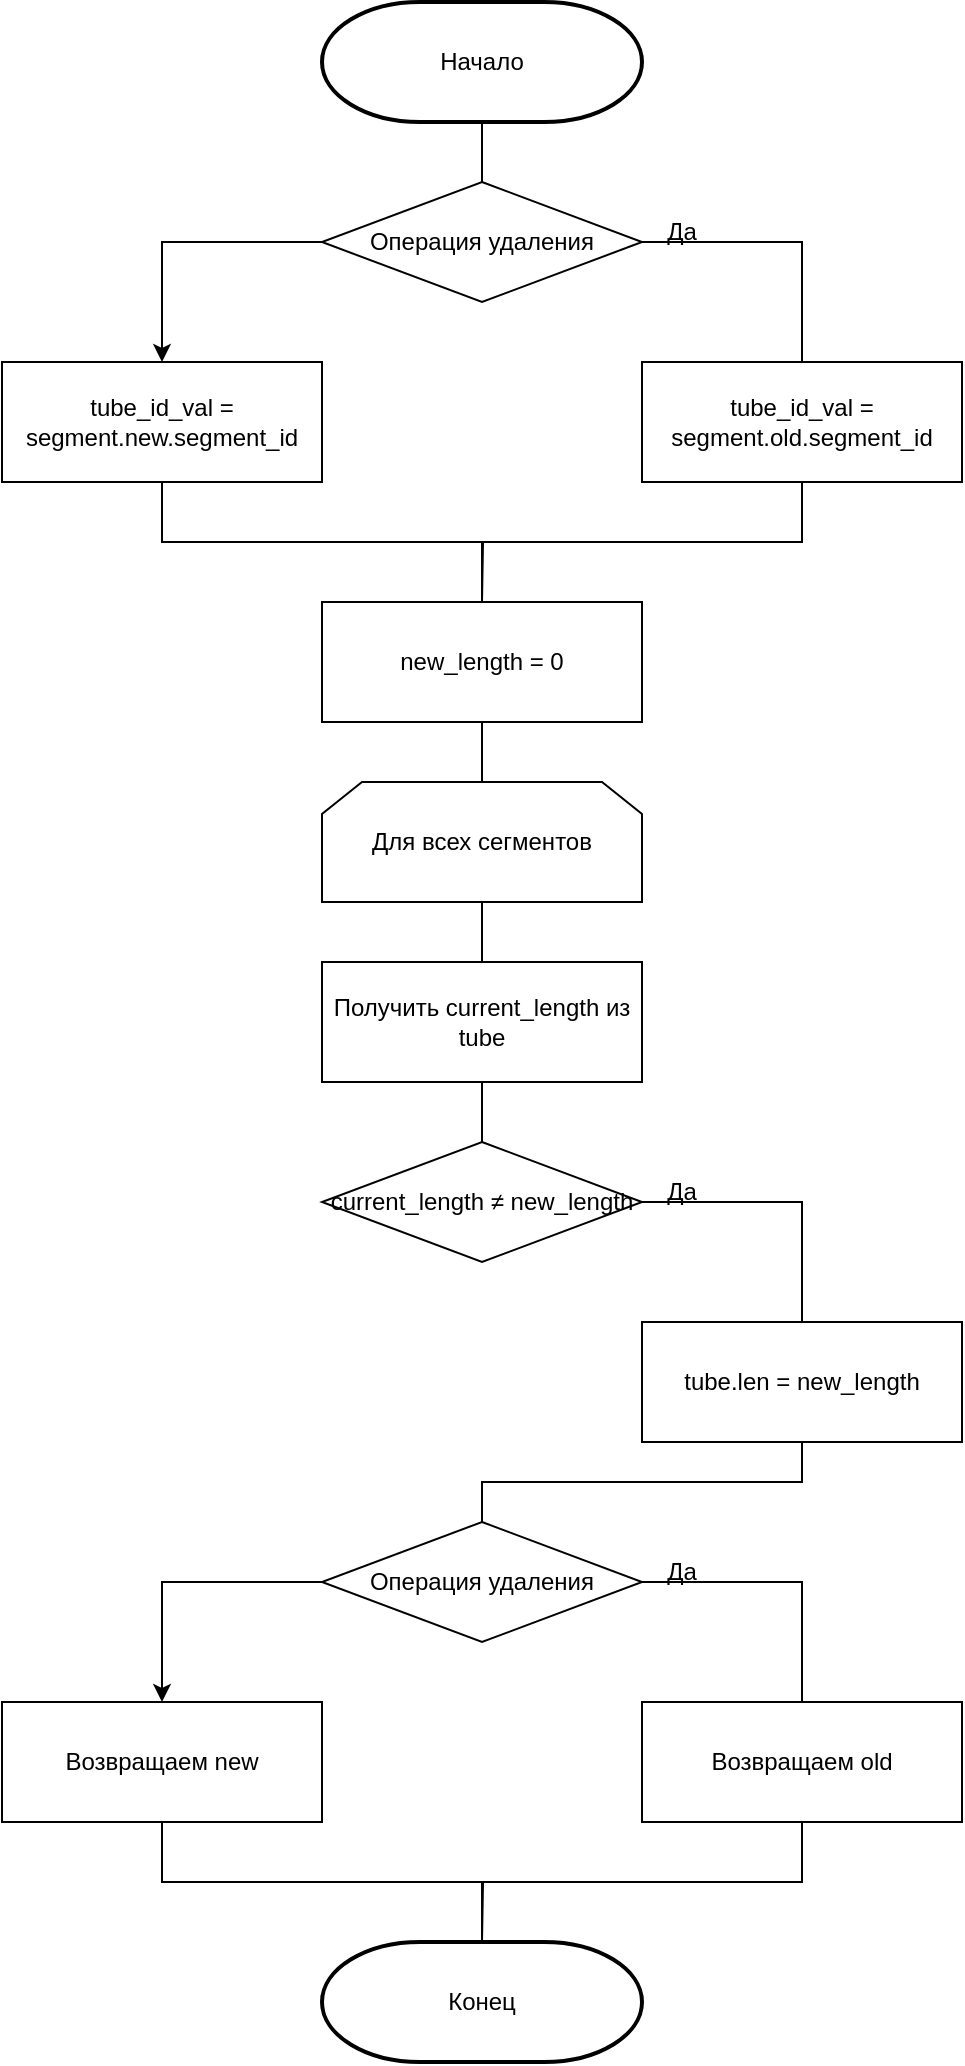 <mxfile version="26.2.2">
  <diagram name="Страница — 1" id="lUguvO9q1YCbwz1ahQz8">
    <mxGraphModel dx="1187" dy="891" grid="1" gridSize="10" guides="1" tooltips="1" connect="1" arrows="1" fold="1" page="1" pageScale="1" pageWidth="827" pageHeight="1169" math="0" shadow="0">
      <root>
        <mxCell id="0" />
        <mxCell id="1" parent="0" />
        <mxCell id="KosYXQxXdpCm3GFWoXI4-1" style="edgeStyle=orthogonalEdgeStyle;rounded=0;orthogonalLoop=1;jettySize=auto;html=1;exitX=0.5;exitY=1;exitDx=0;exitDy=0;exitPerimeter=0;entryX=0.5;entryY=0;entryDx=0;entryDy=0;endArrow=none;startFill=0;" edge="1" parent="1" source="KosYXQxXdpCm3GFWoXI4-2" target="KosYXQxXdpCm3GFWoXI4-8">
          <mxGeometry relative="1" as="geometry" />
        </mxCell>
        <mxCell id="KosYXQxXdpCm3GFWoXI4-2" value="Начало" style="strokeWidth=2;html=1;shape=mxgraph.flowchart.terminator;whiteSpace=wrap;" vertex="1" parent="1">
          <mxGeometry x="320" y="30" width="160" height="60" as="geometry" />
        </mxCell>
        <mxCell id="KosYXQxXdpCm3GFWoXI4-3" value="Конец" style="strokeWidth=2;html=1;shape=mxgraph.flowchart.terminator;whiteSpace=wrap;" vertex="1" parent="1">
          <mxGeometry x="320" y="1000" width="160" height="60" as="geometry" />
        </mxCell>
        <mxCell id="KosYXQxXdpCm3GFWoXI4-4" style="edgeStyle=orthogonalEdgeStyle;rounded=0;orthogonalLoop=1;jettySize=auto;html=1;exitX=0.5;exitY=1;exitDx=0;exitDy=0;endArrow=none;startFill=0;" edge="1" parent="1" source="KosYXQxXdpCm3GFWoXI4-5">
          <mxGeometry relative="1" as="geometry">
            <mxPoint x="400" y="330.0" as="targetPoint" />
          </mxGeometry>
        </mxCell>
        <mxCell id="KosYXQxXdpCm3GFWoXI4-5" value="tube_id_val = segment.old.segment_id" style="rounded=0;whiteSpace=wrap;html=1;" vertex="1" parent="1">
          <mxGeometry x="480" y="210" width="160" height="60" as="geometry" />
        </mxCell>
        <mxCell id="KosYXQxXdpCm3GFWoXI4-6" style="edgeStyle=orthogonalEdgeStyle;rounded=0;orthogonalLoop=1;jettySize=auto;html=1;exitX=1;exitY=0.5;exitDx=0;exitDy=0;entryX=0.5;entryY=0;entryDx=0;entryDy=0;endArrow=none;startFill=0;" edge="1" parent="1" source="KosYXQxXdpCm3GFWoXI4-8" target="KosYXQxXdpCm3GFWoXI4-5">
          <mxGeometry relative="1" as="geometry" />
        </mxCell>
        <mxCell id="KosYXQxXdpCm3GFWoXI4-7" style="edgeStyle=orthogonalEdgeStyle;rounded=0;orthogonalLoop=1;jettySize=auto;html=1;exitX=0;exitY=0.5;exitDx=0;exitDy=0;entryX=0.5;entryY=0;entryDx=0;entryDy=0;" edge="1" parent="1" source="KosYXQxXdpCm3GFWoXI4-8" target="KosYXQxXdpCm3GFWoXI4-10">
          <mxGeometry relative="1" as="geometry" />
        </mxCell>
        <mxCell id="KosYXQxXdpCm3GFWoXI4-8" value="Операция удаления" style="rhombus;whiteSpace=wrap;html=1;" vertex="1" parent="1">
          <mxGeometry x="320" y="120" width="160" height="60" as="geometry" />
        </mxCell>
        <mxCell id="KosYXQxXdpCm3GFWoXI4-9" style="edgeStyle=orthogonalEdgeStyle;rounded=0;orthogonalLoop=1;jettySize=auto;html=1;exitX=0.5;exitY=1;exitDx=0;exitDy=0;entryX=0.5;entryY=0;entryDx=0;entryDy=0;endArrow=none;startFill=0;" edge="1" parent="1" source="KosYXQxXdpCm3GFWoXI4-10" target="KosYXQxXdpCm3GFWoXI4-18">
          <mxGeometry relative="1" as="geometry" />
        </mxCell>
        <mxCell id="KosYXQxXdpCm3GFWoXI4-10" value="tube_id_val = segment.new.segment_id" style="rounded=0;whiteSpace=wrap;html=1;" vertex="1" parent="1">
          <mxGeometry x="160" y="210" width="160" height="60" as="geometry" />
        </mxCell>
        <mxCell id="KosYXQxXdpCm3GFWoXI4-11" value="&lt;div&gt;&lt;br&gt;&lt;/div&gt;&lt;div&gt;&lt;br&gt;&lt;/div&gt;" style="edgeStyle=orthogonalEdgeStyle;rounded=0;orthogonalLoop=1;jettySize=auto;html=1;exitX=0.5;exitY=1;exitDx=0;exitDy=0;entryX=0.5;entryY=0;entryDx=0;entryDy=0;endArrow=none;startFill=0;" edge="1" parent="1" source="KosYXQxXdpCm3GFWoXI4-12" target="KosYXQxXdpCm3GFWoXI4-16">
          <mxGeometry relative="1" as="geometry" />
        </mxCell>
        <mxCell id="KosYXQxXdpCm3GFWoXI4-12" value="Для всех сегментов" style="shape=loopLimit;whiteSpace=wrap;html=1;" vertex="1" parent="1">
          <mxGeometry x="320" y="420" width="160" height="60" as="geometry" />
        </mxCell>
        <mxCell id="KosYXQxXdpCm3GFWoXI4-26" style="edgeStyle=orthogonalEdgeStyle;rounded=0;orthogonalLoop=1;jettySize=auto;html=1;exitX=0.5;exitY=1;exitDx=0;exitDy=0;entryX=0.5;entryY=0;entryDx=0;entryDy=0;endArrow=none;startFill=0;" edge="1" parent="1" source="KosYXQxXdpCm3GFWoXI4-16" target="KosYXQxXdpCm3GFWoXI4-24">
          <mxGeometry relative="1" as="geometry" />
        </mxCell>
        <mxCell id="KosYXQxXdpCm3GFWoXI4-16" value="Получить current_length из tube" style="rounded=0;whiteSpace=wrap;html=1;" vertex="1" parent="1">
          <mxGeometry x="320" y="510" width="160" height="60" as="geometry" />
        </mxCell>
        <mxCell id="KosYXQxXdpCm3GFWoXI4-17" style="edgeStyle=orthogonalEdgeStyle;rounded=0;orthogonalLoop=1;jettySize=auto;html=1;exitX=0.5;exitY=1;exitDx=0;exitDy=0;entryX=0.5;entryY=0;entryDx=0;entryDy=0;endArrow=none;startFill=0;" edge="1" parent="1" source="KosYXQxXdpCm3GFWoXI4-18" target="KosYXQxXdpCm3GFWoXI4-12">
          <mxGeometry relative="1" as="geometry" />
        </mxCell>
        <mxCell id="KosYXQxXdpCm3GFWoXI4-18" value="new_length = 0" style="rounded=0;whiteSpace=wrap;html=1;" vertex="1" parent="1">
          <mxGeometry x="320" y="330" width="160" height="60" as="geometry" />
        </mxCell>
        <mxCell id="KosYXQxXdpCm3GFWoXI4-32" style="edgeStyle=orthogonalEdgeStyle;rounded=0;orthogonalLoop=1;jettySize=auto;html=1;exitX=0.5;exitY=1;exitDx=0;exitDy=0;entryX=0.5;entryY=0;entryDx=0;entryDy=0;endArrow=none;startFill=0;" edge="1" parent="1" source="KosYXQxXdpCm3GFWoXI4-21" target="KosYXQxXdpCm3GFWoXI4-30">
          <mxGeometry relative="1" as="geometry" />
        </mxCell>
        <mxCell id="KosYXQxXdpCm3GFWoXI4-21" value="tube.len = new_length" style="rounded=0;whiteSpace=wrap;html=1;" vertex="1" parent="1">
          <mxGeometry x="480" y="690" width="160" height="60" as="geometry" />
        </mxCell>
        <mxCell id="KosYXQxXdpCm3GFWoXI4-22" style="edgeStyle=orthogonalEdgeStyle;rounded=0;orthogonalLoop=1;jettySize=auto;html=1;exitX=1;exitY=0.5;exitDx=0;exitDy=0;entryX=0.5;entryY=0;entryDx=0;entryDy=0;endArrow=none;startFill=0;" edge="1" source="KosYXQxXdpCm3GFWoXI4-24" target="KosYXQxXdpCm3GFWoXI4-21" parent="1">
          <mxGeometry relative="1" as="geometry" />
        </mxCell>
        <mxCell id="KosYXQxXdpCm3GFWoXI4-24" value="current_length ≠ new_length" style="rhombus;whiteSpace=wrap;html=1;" vertex="1" parent="1">
          <mxGeometry x="320" y="600" width="160" height="60" as="geometry" />
        </mxCell>
        <mxCell id="KosYXQxXdpCm3GFWoXI4-34" style="edgeStyle=orthogonalEdgeStyle;rounded=0;orthogonalLoop=1;jettySize=auto;html=1;exitX=0.5;exitY=1;exitDx=0;exitDy=0;endArrow=none;startFill=0;" edge="1" parent="1" source="KosYXQxXdpCm3GFWoXI4-27">
          <mxGeometry relative="1" as="geometry">
            <mxPoint x="400" y="1000" as="targetPoint" />
          </mxGeometry>
        </mxCell>
        <mxCell id="KosYXQxXdpCm3GFWoXI4-27" value="Возвращаем old" style="rounded=0;whiteSpace=wrap;html=1;" vertex="1" parent="1">
          <mxGeometry x="480" y="880" width="160" height="60" as="geometry" />
        </mxCell>
        <mxCell id="KosYXQxXdpCm3GFWoXI4-28" style="edgeStyle=orthogonalEdgeStyle;rounded=0;orthogonalLoop=1;jettySize=auto;html=1;exitX=1;exitY=0.5;exitDx=0;exitDy=0;entryX=0.5;entryY=0;entryDx=0;entryDy=0;endArrow=none;startFill=0;" edge="1" source="KosYXQxXdpCm3GFWoXI4-30" target="KosYXQxXdpCm3GFWoXI4-27" parent="1">
          <mxGeometry relative="1" as="geometry" />
        </mxCell>
        <mxCell id="KosYXQxXdpCm3GFWoXI4-29" style="edgeStyle=orthogonalEdgeStyle;rounded=0;orthogonalLoop=1;jettySize=auto;html=1;exitX=0;exitY=0.5;exitDx=0;exitDy=0;entryX=0.5;entryY=0;entryDx=0;entryDy=0;" edge="1" source="KosYXQxXdpCm3GFWoXI4-30" target="KosYXQxXdpCm3GFWoXI4-31" parent="1">
          <mxGeometry relative="1" as="geometry" />
        </mxCell>
        <mxCell id="KosYXQxXdpCm3GFWoXI4-30" value="Операция удаления" style="rhombus;whiteSpace=wrap;html=1;" vertex="1" parent="1">
          <mxGeometry x="320" y="790" width="160" height="60" as="geometry" />
        </mxCell>
        <mxCell id="KosYXQxXdpCm3GFWoXI4-31" value="Возвращаем new" style="rounded=0;whiteSpace=wrap;html=1;" vertex="1" parent="1">
          <mxGeometry x="160" y="880" width="160" height="60" as="geometry" />
        </mxCell>
        <mxCell id="KosYXQxXdpCm3GFWoXI4-33" style="edgeStyle=orthogonalEdgeStyle;rounded=0;orthogonalLoop=1;jettySize=auto;html=1;exitX=0.5;exitY=1;exitDx=0;exitDy=0;entryX=0.5;entryY=0;entryDx=0;entryDy=0;entryPerimeter=0;endArrow=none;startFill=0;" edge="1" parent="1" source="KosYXQxXdpCm3GFWoXI4-31" target="KosYXQxXdpCm3GFWoXI4-3">
          <mxGeometry relative="1" as="geometry" />
        </mxCell>
        <mxCell id="KosYXQxXdpCm3GFWoXI4-35" value="Да" style="text;html=1;align=center;verticalAlign=middle;whiteSpace=wrap;rounded=0;" vertex="1" parent="1">
          <mxGeometry x="470" y="130" width="60" height="30" as="geometry" />
        </mxCell>
        <mxCell id="KosYXQxXdpCm3GFWoXI4-36" value="Да" style="text;html=1;align=center;verticalAlign=middle;whiteSpace=wrap;rounded=0;" vertex="1" parent="1">
          <mxGeometry x="470" y="610" width="60" height="30" as="geometry" />
        </mxCell>
        <mxCell id="KosYXQxXdpCm3GFWoXI4-37" value="Да" style="text;html=1;align=center;verticalAlign=middle;whiteSpace=wrap;rounded=0;" vertex="1" parent="1">
          <mxGeometry x="470" y="800" width="60" height="30" as="geometry" />
        </mxCell>
      </root>
    </mxGraphModel>
  </diagram>
</mxfile>
